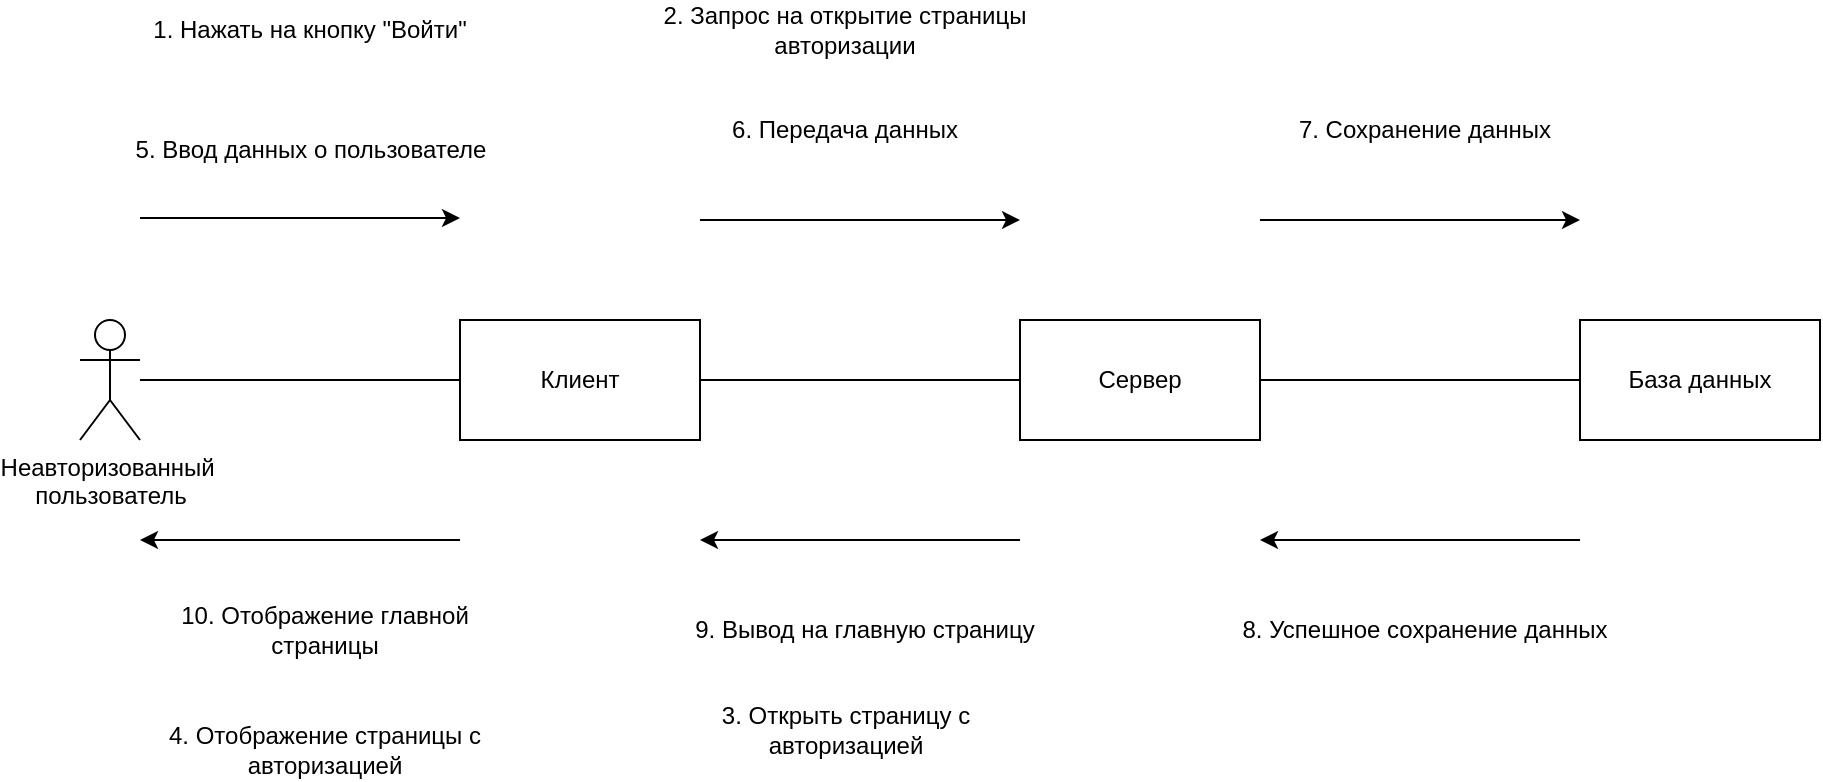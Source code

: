<mxfile version="24.0.5" type="device" pages="3">
  <diagram name="Авторизация" id="cHrkAVR0oSUPIeOLuryX">
    <mxGraphModel dx="1050" dy="541" grid="1" gridSize="10" guides="1" tooltips="1" connect="1" arrows="1" fold="1" page="1" pageScale="1" pageWidth="827" pageHeight="1169" math="0" shadow="0">
      <root>
        <mxCell id="0" />
        <mxCell id="1" parent="0" />
        <mxCell id="hWAcScItprwZMfHqgFWp-5" style="edgeStyle=orthogonalEdgeStyle;rounded=0;orthogonalLoop=1;jettySize=auto;html=1;endArrow=none;endFill=0;" edge="1" parent="1" source="hWAcScItprwZMfHqgFWp-1" target="hWAcScItprwZMfHqgFWp-4">
          <mxGeometry relative="1" as="geometry" />
        </mxCell>
        <mxCell id="hWAcScItprwZMfHqgFWp-6" style="edgeStyle=orthogonalEdgeStyle;rounded=0;orthogonalLoop=1;jettySize=auto;html=1;" edge="1" parent="1">
          <mxGeometry relative="1" as="geometry">
            <mxPoint x="280" y="259" as="targetPoint" />
            <mxPoint x="120" y="259" as="sourcePoint" />
          </mxGeometry>
        </mxCell>
        <mxCell id="hWAcScItprwZMfHqgFWp-1" value="Неавторизованный&amp;nbsp;&lt;div&gt;пользователь&lt;/div&gt;" style="shape=umlActor;verticalLabelPosition=bottom;verticalAlign=top;html=1;outlineConnect=0;" vertex="1" parent="1">
          <mxGeometry x="90" y="310" width="30" height="60" as="geometry" />
        </mxCell>
        <mxCell id="hWAcScItprwZMfHqgFWp-2" value="Клиент" style="rounded=0;whiteSpace=wrap;html=1;" vertex="1" parent="1">
          <mxGeometry x="280" y="310" width="120" height="60" as="geometry" />
        </mxCell>
        <mxCell id="hWAcScItprwZMfHqgFWp-3" value="Сервер" style="rounded=0;whiteSpace=wrap;html=1;" vertex="1" parent="1">
          <mxGeometry x="560" y="310" width="120" height="60" as="geometry" />
        </mxCell>
        <mxCell id="hWAcScItprwZMfHqgFWp-4" value="База данных" style="rounded=0;whiteSpace=wrap;html=1;" vertex="1" parent="1">
          <mxGeometry x="840" y="310" width="120" height="60" as="geometry" />
        </mxCell>
        <mxCell id="hWAcScItprwZMfHqgFWp-7" style="edgeStyle=orthogonalEdgeStyle;rounded=0;orthogonalLoop=1;jettySize=auto;html=1;" edge="1" parent="1">
          <mxGeometry relative="1" as="geometry">
            <mxPoint x="560" y="260" as="targetPoint" />
            <mxPoint x="400" y="260" as="sourcePoint" />
          </mxGeometry>
        </mxCell>
        <mxCell id="hWAcScItprwZMfHqgFWp-8" style="edgeStyle=orthogonalEdgeStyle;rounded=0;orthogonalLoop=1;jettySize=auto;html=1;" edge="1" parent="1">
          <mxGeometry relative="1" as="geometry">
            <mxPoint x="840" y="260" as="targetPoint" />
            <mxPoint x="680" y="260" as="sourcePoint" />
          </mxGeometry>
        </mxCell>
        <mxCell id="hWAcScItprwZMfHqgFWp-9" style="edgeStyle=orthogonalEdgeStyle;rounded=0;orthogonalLoop=1;jettySize=auto;html=1;endArrow=none;endFill=0;startArrow=classic;startFill=1;" edge="1" parent="1">
          <mxGeometry relative="1" as="geometry">
            <mxPoint x="280" y="420" as="targetPoint" />
            <mxPoint x="120" y="420" as="sourcePoint" />
          </mxGeometry>
        </mxCell>
        <mxCell id="hWAcScItprwZMfHqgFWp-10" style="edgeStyle=orthogonalEdgeStyle;rounded=0;orthogonalLoop=1;jettySize=auto;html=1;endArrow=none;endFill=0;startArrow=classic;startFill=1;" edge="1" parent="1">
          <mxGeometry relative="1" as="geometry">
            <mxPoint x="560" y="420" as="targetPoint" />
            <mxPoint x="400" y="420" as="sourcePoint" />
          </mxGeometry>
        </mxCell>
        <mxCell id="hWAcScItprwZMfHqgFWp-11" style="edgeStyle=orthogonalEdgeStyle;rounded=0;orthogonalLoop=1;jettySize=auto;html=1;endArrow=none;endFill=0;startArrow=classic;startFill=1;" edge="1" parent="1">
          <mxGeometry relative="1" as="geometry">
            <mxPoint x="840" y="420" as="targetPoint" />
            <mxPoint x="680" y="420" as="sourcePoint" />
          </mxGeometry>
        </mxCell>
        <mxCell id="hWAcScItprwZMfHqgFWp-12" value="1. Нажать на кнопку &quot;Войти&quot;" style="text;html=1;align=center;verticalAlign=middle;whiteSpace=wrap;rounded=0;" vertex="1" parent="1">
          <mxGeometry x="110" y="150" width="190" height="30" as="geometry" />
        </mxCell>
        <mxCell id="hWAcScItprwZMfHqgFWp-14" value="5. Ввод данных о пользователе" style="text;html=1;align=center;verticalAlign=middle;whiteSpace=wrap;rounded=0;" vertex="1" parent="1">
          <mxGeometry x="112.5" y="210" width="185" height="30" as="geometry" />
        </mxCell>
        <mxCell id="hWAcScItprwZMfHqgFWp-15" value="6. Передача данных" style="text;html=1;align=center;verticalAlign=middle;whiteSpace=wrap;rounded=0;" vertex="1" parent="1">
          <mxGeometry x="380" y="200" width="185" height="30" as="geometry" />
        </mxCell>
        <mxCell id="hWAcScItprwZMfHqgFWp-16" value="2. Запрос на открытие страницы авторизации" style="text;html=1;align=center;verticalAlign=middle;whiteSpace=wrap;rounded=0;" vertex="1" parent="1">
          <mxGeometry x="380" y="150" width="185" height="30" as="geometry" />
        </mxCell>
        <mxCell id="hWAcScItprwZMfHqgFWp-17" value="7. Сохранение данных" style="text;html=1;align=center;verticalAlign=middle;whiteSpace=wrap;rounded=0;" vertex="1" parent="1">
          <mxGeometry x="670" y="200" width="185" height="30" as="geometry" />
        </mxCell>
        <mxCell id="hWAcScItprwZMfHqgFWp-18" value="8. Успешное сохранение данных" style="text;html=1;align=center;verticalAlign=middle;whiteSpace=wrap;rounded=0;" vertex="1" parent="1">
          <mxGeometry x="670" y="450" width="185" height="30" as="geometry" />
        </mxCell>
        <mxCell id="hWAcScItprwZMfHqgFWp-19" value="9. Вывод на главную страницу" style="text;html=1;align=center;verticalAlign=middle;whiteSpace=wrap;rounded=0;" vertex="1" parent="1">
          <mxGeometry x="390" y="450" width="185" height="30" as="geometry" />
        </mxCell>
        <mxCell id="hWAcScItprwZMfHqgFWp-20" value="3. Открыть страницу с авторизацией" style="text;html=1;align=center;verticalAlign=middle;whiteSpace=wrap;rounded=0;" vertex="1" parent="1">
          <mxGeometry x="372.5" y="500" width="200" height="30" as="geometry" />
        </mxCell>
        <mxCell id="hWAcScItprwZMfHqgFWp-22" value="10. Отображение главной страницы" style="text;html=1;align=center;verticalAlign=middle;whiteSpace=wrap;rounded=0;" vertex="1" parent="1">
          <mxGeometry x="120" y="450" width="185" height="30" as="geometry" />
        </mxCell>
        <mxCell id="hWAcScItprwZMfHqgFWp-23" value="4. Отображение страницы с авторизацией" style="text;html=1;align=center;verticalAlign=middle;whiteSpace=wrap;rounded=0;" vertex="1" parent="1">
          <mxGeometry x="120" y="510" width="185" height="30" as="geometry" />
        </mxCell>
      </root>
    </mxGraphModel>
  </diagram>
  <diagram id="p9IKz8q-ZqOFUHznbBPs" name="Регистрация">
    <mxGraphModel dx="1050" dy="541" grid="1" gridSize="10" guides="1" tooltips="1" connect="1" arrows="1" fold="1" page="1" pageScale="1" pageWidth="827" pageHeight="1169" math="0" shadow="0">
      <root>
        <mxCell id="0" />
        <mxCell id="1" parent="0" />
        <mxCell id="t5YEzW8ncuUaLtk5umpn-1" style="edgeStyle=orthogonalEdgeStyle;rounded=0;orthogonalLoop=1;jettySize=auto;html=1;endArrow=none;endFill=0;" edge="1" parent="1" source="t5YEzW8ncuUaLtk5umpn-3" target="t5YEzW8ncuUaLtk5umpn-6">
          <mxGeometry relative="1" as="geometry" />
        </mxCell>
        <mxCell id="t5YEzW8ncuUaLtk5umpn-2" style="edgeStyle=orthogonalEdgeStyle;rounded=0;orthogonalLoop=1;jettySize=auto;html=1;" edge="1" parent="1">
          <mxGeometry relative="1" as="geometry">
            <mxPoint x="280" y="259" as="targetPoint" />
            <mxPoint x="120" y="259" as="sourcePoint" />
          </mxGeometry>
        </mxCell>
        <mxCell id="t5YEzW8ncuUaLtk5umpn-3" value="Пользователь" style="shape=umlActor;verticalLabelPosition=bottom;verticalAlign=top;html=1;outlineConnect=0;" vertex="1" parent="1">
          <mxGeometry x="90" y="310" width="30" height="60" as="geometry" />
        </mxCell>
        <mxCell id="t5YEzW8ncuUaLtk5umpn-4" value="Клиент" style="rounded=0;whiteSpace=wrap;html=1;" vertex="1" parent="1">
          <mxGeometry x="280" y="310" width="120" height="60" as="geometry" />
        </mxCell>
        <mxCell id="t5YEzW8ncuUaLtk5umpn-5" value="Сервер" style="rounded=0;whiteSpace=wrap;html=1;" vertex="1" parent="1">
          <mxGeometry x="560" y="310" width="120" height="60" as="geometry" />
        </mxCell>
        <mxCell id="t5YEzW8ncuUaLtk5umpn-6" value="База данных" style="rounded=0;whiteSpace=wrap;html=1;" vertex="1" parent="1">
          <mxGeometry x="840" y="310" width="120" height="60" as="geometry" />
        </mxCell>
        <mxCell id="t5YEzW8ncuUaLtk5umpn-7" style="edgeStyle=orthogonalEdgeStyle;rounded=0;orthogonalLoop=1;jettySize=auto;html=1;" edge="1" parent="1">
          <mxGeometry relative="1" as="geometry">
            <mxPoint x="560" y="260" as="targetPoint" />
            <mxPoint x="400" y="260" as="sourcePoint" />
          </mxGeometry>
        </mxCell>
        <mxCell id="t5YEzW8ncuUaLtk5umpn-8" style="edgeStyle=orthogonalEdgeStyle;rounded=0;orthogonalLoop=1;jettySize=auto;html=1;" edge="1" parent="1">
          <mxGeometry relative="1" as="geometry">
            <mxPoint x="840" y="260" as="targetPoint" />
            <mxPoint x="680" y="260" as="sourcePoint" />
          </mxGeometry>
        </mxCell>
        <mxCell id="t5YEzW8ncuUaLtk5umpn-9" style="edgeStyle=orthogonalEdgeStyle;rounded=0;orthogonalLoop=1;jettySize=auto;html=1;endArrow=none;endFill=0;startArrow=classic;startFill=1;" edge="1" parent="1">
          <mxGeometry relative="1" as="geometry">
            <mxPoint x="280" y="420" as="targetPoint" />
            <mxPoint x="120" y="420" as="sourcePoint" />
          </mxGeometry>
        </mxCell>
        <mxCell id="t5YEzW8ncuUaLtk5umpn-10" style="edgeStyle=orthogonalEdgeStyle;rounded=0;orthogonalLoop=1;jettySize=auto;html=1;endArrow=none;endFill=0;startArrow=classic;startFill=1;" edge="1" parent="1">
          <mxGeometry relative="1" as="geometry">
            <mxPoint x="560" y="420" as="targetPoint" />
            <mxPoint x="400" y="420" as="sourcePoint" />
          </mxGeometry>
        </mxCell>
        <mxCell id="t5YEzW8ncuUaLtk5umpn-11" style="edgeStyle=orthogonalEdgeStyle;rounded=0;orthogonalLoop=1;jettySize=auto;html=1;endArrow=none;endFill=0;startArrow=classic;startFill=1;" edge="1" parent="1">
          <mxGeometry relative="1" as="geometry">
            <mxPoint x="840" y="420" as="targetPoint" />
            <mxPoint x="680" y="420" as="sourcePoint" />
          </mxGeometry>
        </mxCell>
        <mxCell id="t5YEzW8ncuUaLtk5umpn-12" value="1. Нажать на кнопку &quot;Войти&quot;" style="text;html=1;align=center;verticalAlign=middle;whiteSpace=wrap;rounded=0;" vertex="1" parent="1">
          <mxGeometry x="97.5" y="110" width="190" height="30" as="geometry" />
        </mxCell>
        <mxCell id="t5YEzW8ncuUaLtk5umpn-13" value="5. Выбрать форму с регистрацией" style="text;html=1;align=center;verticalAlign=middle;whiteSpace=wrap;rounded=0;" vertex="1" parent="1">
          <mxGeometry x="100" y="170" width="185" height="30" as="geometry" />
        </mxCell>
        <mxCell id="t5YEzW8ncuUaLtk5umpn-14" value="6. Запрос на открытие формы регистрации" style="text;html=1;align=center;verticalAlign=middle;whiteSpace=wrap;rounded=0;" vertex="1" parent="1">
          <mxGeometry x="375" y="170" width="185" height="30" as="geometry" />
        </mxCell>
        <mxCell id="t5YEzW8ncuUaLtk5umpn-15" value="2. Запрос на открытие страницы авторизации" style="text;html=1;align=center;verticalAlign=middle;whiteSpace=wrap;rounded=0;" vertex="1" parent="1">
          <mxGeometry x="380" y="110" width="185" height="30" as="geometry" />
        </mxCell>
        <mxCell id="t5YEzW8ncuUaLtk5umpn-16" value="11. Сохранение данных" style="text;html=1;align=center;verticalAlign=middle;whiteSpace=wrap;rounded=0;" vertex="1" parent="1">
          <mxGeometry x="670" y="200" width="185" height="30" as="geometry" />
        </mxCell>
        <mxCell id="t5YEzW8ncuUaLtk5umpn-17" value="12. Успешное сохранение данных" style="text;html=1;align=center;verticalAlign=middle;whiteSpace=wrap;rounded=0;" vertex="1" parent="1">
          <mxGeometry x="670" y="450" width="185" height="30" as="geometry" />
        </mxCell>
        <mxCell id="t5YEzW8ncuUaLtk5umpn-18" value="13. Вывод на главную страницу" style="text;html=1;align=center;verticalAlign=middle;whiteSpace=wrap;rounded=0;" vertex="1" parent="1">
          <mxGeometry x="390" y="450" width="185" height="30" as="geometry" />
        </mxCell>
        <mxCell id="t5YEzW8ncuUaLtk5umpn-19" value="7. Открыть страницу с регистрацией" style="text;html=1;align=center;verticalAlign=middle;whiteSpace=wrap;rounded=0;" vertex="1" parent="1">
          <mxGeometry x="372.5" y="500" width="200" height="30" as="geometry" />
        </mxCell>
        <mxCell id="t5YEzW8ncuUaLtk5umpn-20" value="14. Отображение главной страницы" style="text;html=1;align=center;verticalAlign=middle;whiteSpace=wrap;rounded=0;" vertex="1" parent="1">
          <mxGeometry x="120" y="450" width="185" height="30" as="geometry" />
        </mxCell>
        <mxCell id="t5YEzW8ncuUaLtk5umpn-21" value="8. Отображение страницы с регистрацией" style="text;html=1;align=center;verticalAlign=middle;whiteSpace=wrap;rounded=0;" vertex="1" parent="1">
          <mxGeometry x="120" y="500" width="185" height="30" as="geometry" />
        </mxCell>
        <mxCell id="t5YEzW8ncuUaLtk5umpn-23" value="9. Ввод данных о пользователе" style="text;html=1;align=center;verticalAlign=middle;whiteSpace=wrap;rounded=0;" vertex="1" parent="1">
          <mxGeometry x="110" y="220" width="185" height="30" as="geometry" />
        </mxCell>
        <mxCell id="t5YEzW8ncuUaLtk5umpn-24" value="10. Передача данных" style="text;html=1;align=center;verticalAlign=middle;whiteSpace=wrap;rounded=0;" vertex="1" parent="1">
          <mxGeometry x="380" y="220" width="185" height="30" as="geometry" />
        </mxCell>
        <mxCell id="t5YEzW8ncuUaLtk5umpn-26" value="3. Открыть страницу с авторизацией" style="text;html=1;align=center;verticalAlign=middle;whiteSpace=wrap;rounded=0;" vertex="1" parent="1">
          <mxGeometry x="372.5" y="555" width="200" height="30" as="geometry" />
        </mxCell>
        <mxCell id="t5YEzW8ncuUaLtk5umpn-27" value="4. Отображение страницы с авторизацией" style="text;html=1;align=center;verticalAlign=middle;whiteSpace=wrap;rounded=0;" vertex="1" parent="1">
          <mxGeometry x="130" y="555" width="185" height="30" as="geometry" />
        </mxCell>
      </root>
    </mxGraphModel>
  </diagram>
  <diagram id="B87bYZQZF-dMuTcoR58-" name="Корзина">
    <mxGraphModel dx="1050" dy="541" grid="1" gridSize="10" guides="1" tooltips="1" connect="1" arrows="1" fold="1" page="1" pageScale="1" pageWidth="827" pageHeight="1169" math="0" shadow="0">
      <root>
        <mxCell id="0" />
        <mxCell id="1" parent="0" />
        <mxCell id="Hmpg12V4sVJzEqSRaaKy-1" style="edgeStyle=orthogonalEdgeStyle;rounded=0;orthogonalLoop=1;jettySize=auto;html=1;endArrow=none;endFill=0;" edge="1" parent="1" source="Hmpg12V4sVJzEqSRaaKy-3" target="Hmpg12V4sVJzEqSRaaKy-6">
          <mxGeometry relative="1" as="geometry" />
        </mxCell>
        <mxCell id="Hmpg12V4sVJzEqSRaaKy-2" style="edgeStyle=orthogonalEdgeStyle;rounded=0;orthogonalLoop=1;jettySize=auto;html=1;" edge="1" parent="1">
          <mxGeometry relative="1" as="geometry">
            <mxPoint x="280" y="259" as="targetPoint" />
            <mxPoint x="120" y="259" as="sourcePoint" />
          </mxGeometry>
        </mxCell>
        <mxCell id="Hmpg12V4sVJzEqSRaaKy-3" value="Пользователь" style="shape=umlActor;verticalLabelPosition=bottom;verticalAlign=top;html=1;outlineConnect=0;" vertex="1" parent="1">
          <mxGeometry x="90" y="310" width="30" height="60" as="geometry" />
        </mxCell>
        <mxCell id="Hmpg12V4sVJzEqSRaaKy-4" value="Клиент" style="rounded=0;whiteSpace=wrap;html=1;" vertex="1" parent="1">
          <mxGeometry x="280" y="310" width="120" height="60" as="geometry" />
        </mxCell>
        <mxCell id="Hmpg12V4sVJzEqSRaaKy-5" value="Сервер" style="rounded=0;whiteSpace=wrap;html=1;" vertex="1" parent="1">
          <mxGeometry x="560" y="310" width="120" height="60" as="geometry" />
        </mxCell>
        <mxCell id="Hmpg12V4sVJzEqSRaaKy-6" value="База данных" style="rounded=0;whiteSpace=wrap;html=1;" vertex="1" parent="1">
          <mxGeometry x="840" y="310" width="120" height="60" as="geometry" />
        </mxCell>
        <mxCell id="Hmpg12V4sVJzEqSRaaKy-7" style="edgeStyle=orthogonalEdgeStyle;rounded=0;orthogonalLoop=1;jettySize=auto;html=1;" edge="1" parent="1">
          <mxGeometry relative="1" as="geometry">
            <mxPoint x="560" y="260" as="targetPoint" />
            <mxPoint x="400" y="260" as="sourcePoint" />
          </mxGeometry>
        </mxCell>
        <mxCell id="Hmpg12V4sVJzEqSRaaKy-8" style="edgeStyle=orthogonalEdgeStyle;rounded=0;orthogonalLoop=1;jettySize=auto;html=1;" edge="1" parent="1">
          <mxGeometry relative="1" as="geometry">
            <mxPoint x="840" y="260" as="targetPoint" />
            <mxPoint x="680" y="260" as="sourcePoint" />
          </mxGeometry>
        </mxCell>
        <mxCell id="Hmpg12V4sVJzEqSRaaKy-9" style="edgeStyle=orthogonalEdgeStyle;rounded=0;orthogonalLoop=1;jettySize=auto;html=1;endArrow=none;endFill=0;startArrow=classic;startFill=1;" edge="1" parent="1">
          <mxGeometry relative="1" as="geometry">
            <mxPoint x="280" y="420" as="targetPoint" />
            <mxPoint x="120" y="420" as="sourcePoint" />
          </mxGeometry>
        </mxCell>
        <mxCell id="Hmpg12V4sVJzEqSRaaKy-10" style="edgeStyle=orthogonalEdgeStyle;rounded=0;orthogonalLoop=1;jettySize=auto;html=1;endArrow=none;endFill=0;startArrow=classic;startFill=1;" edge="1" parent="1">
          <mxGeometry relative="1" as="geometry">
            <mxPoint x="560" y="420" as="targetPoint" />
            <mxPoint x="400" y="420" as="sourcePoint" />
          </mxGeometry>
        </mxCell>
        <mxCell id="Hmpg12V4sVJzEqSRaaKy-11" style="edgeStyle=orthogonalEdgeStyle;rounded=0;orthogonalLoop=1;jettySize=auto;html=1;endArrow=none;endFill=0;startArrow=classic;startFill=1;" edge="1" parent="1">
          <mxGeometry relative="1" as="geometry">
            <mxPoint x="840" y="420" as="targetPoint" />
            <mxPoint x="680" y="420" as="sourcePoint" />
          </mxGeometry>
        </mxCell>
        <mxCell id="Hmpg12V4sVJzEqSRaaKy-13" value="1. Нажать на кнопку &quot;В корзину&quot;" style="text;html=1;align=center;verticalAlign=middle;whiteSpace=wrap;rounded=0;" vertex="1" parent="1">
          <mxGeometry x="112.5" y="210" width="185" height="30" as="geometry" />
        </mxCell>
        <mxCell id="Hmpg12V4sVJzEqSRaaKy-14" value="2. Передача данных о товаре" style="text;html=1;align=center;verticalAlign=middle;whiteSpace=wrap;rounded=0;" vertex="1" parent="1">
          <mxGeometry x="380" y="200" width="185" height="30" as="geometry" />
        </mxCell>
        <mxCell id="Hmpg12V4sVJzEqSRaaKy-16" value="3. Проверка данных" style="text;html=1;align=center;verticalAlign=middle;whiteSpace=wrap;rounded=0;" vertex="1" parent="1">
          <mxGeometry x="670" y="200" width="185" height="30" as="geometry" />
        </mxCell>
        <mxCell id="Hmpg12V4sVJzEqSRaaKy-17" value="4. Успешная проверка данных" style="text;html=1;align=center;verticalAlign=middle;whiteSpace=wrap;rounded=0;" vertex="1" parent="1">
          <mxGeometry x="670" y="450" width="185" height="30" as="geometry" />
        </mxCell>
        <mxCell id="Hmpg12V4sVJzEqSRaaKy-18" value="5. Успешная передача данных" style="text;html=1;align=center;verticalAlign=middle;whiteSpace=wrap;rounded=0;" vertex="1" parent="1">
          <mxGeometry x="390" y="450" width="185" height="30" as="geometry" />
        </mxCell>
        <mxCell id="Hmpg12V4sVJzEqSRaaKy-20" value="6. Успешное сохранение товара в корзине" style="text;html=1;align=center;verticalAlign=middle;whiteSpace=wrap;rounded=0;" vertex="1" parent="1">
          <mxGeometry x="120" y="450" width="185" height="30" as="geometry" />
        </mxCell>
      </root>
    </mxGraphModel>
  </diagram>
</mxfile>
